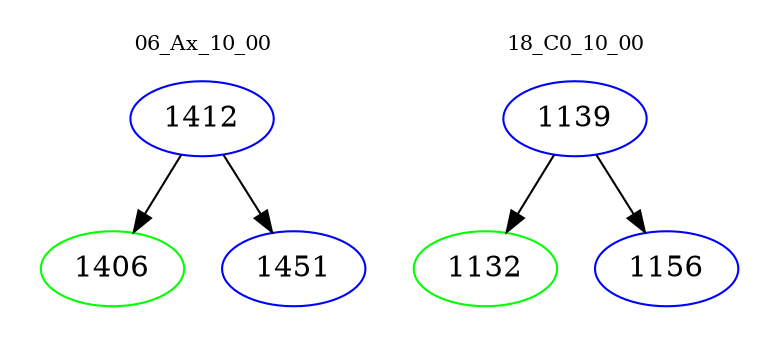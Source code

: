 digraph{
subgraph cluster_0 {
color = white
label = "06_Ax_10_00";
fontsize=10;
T0_1412 [label="1412", color="blue"]
T0_1412 -> T0_1406 [color="black"]
T0_1406 [label="1406", color="green"]
T0_1412 -> T0_1451 [color="black"]
T0_1451 [label="1451", color="blue"]
}
subgraph cluster_1 {
color = white
label = "18_C0_10_00";
fontsize=10;
T1_1139 [label="1139", color="blue"]
T1_1139 -> T1_1132 [color="black"]
T1_1132 [label="1132", color="green"]
T1_1139 -> T1_1156 [color="black"]
T1_1156 [label="1156", color="blue"]
}
}
